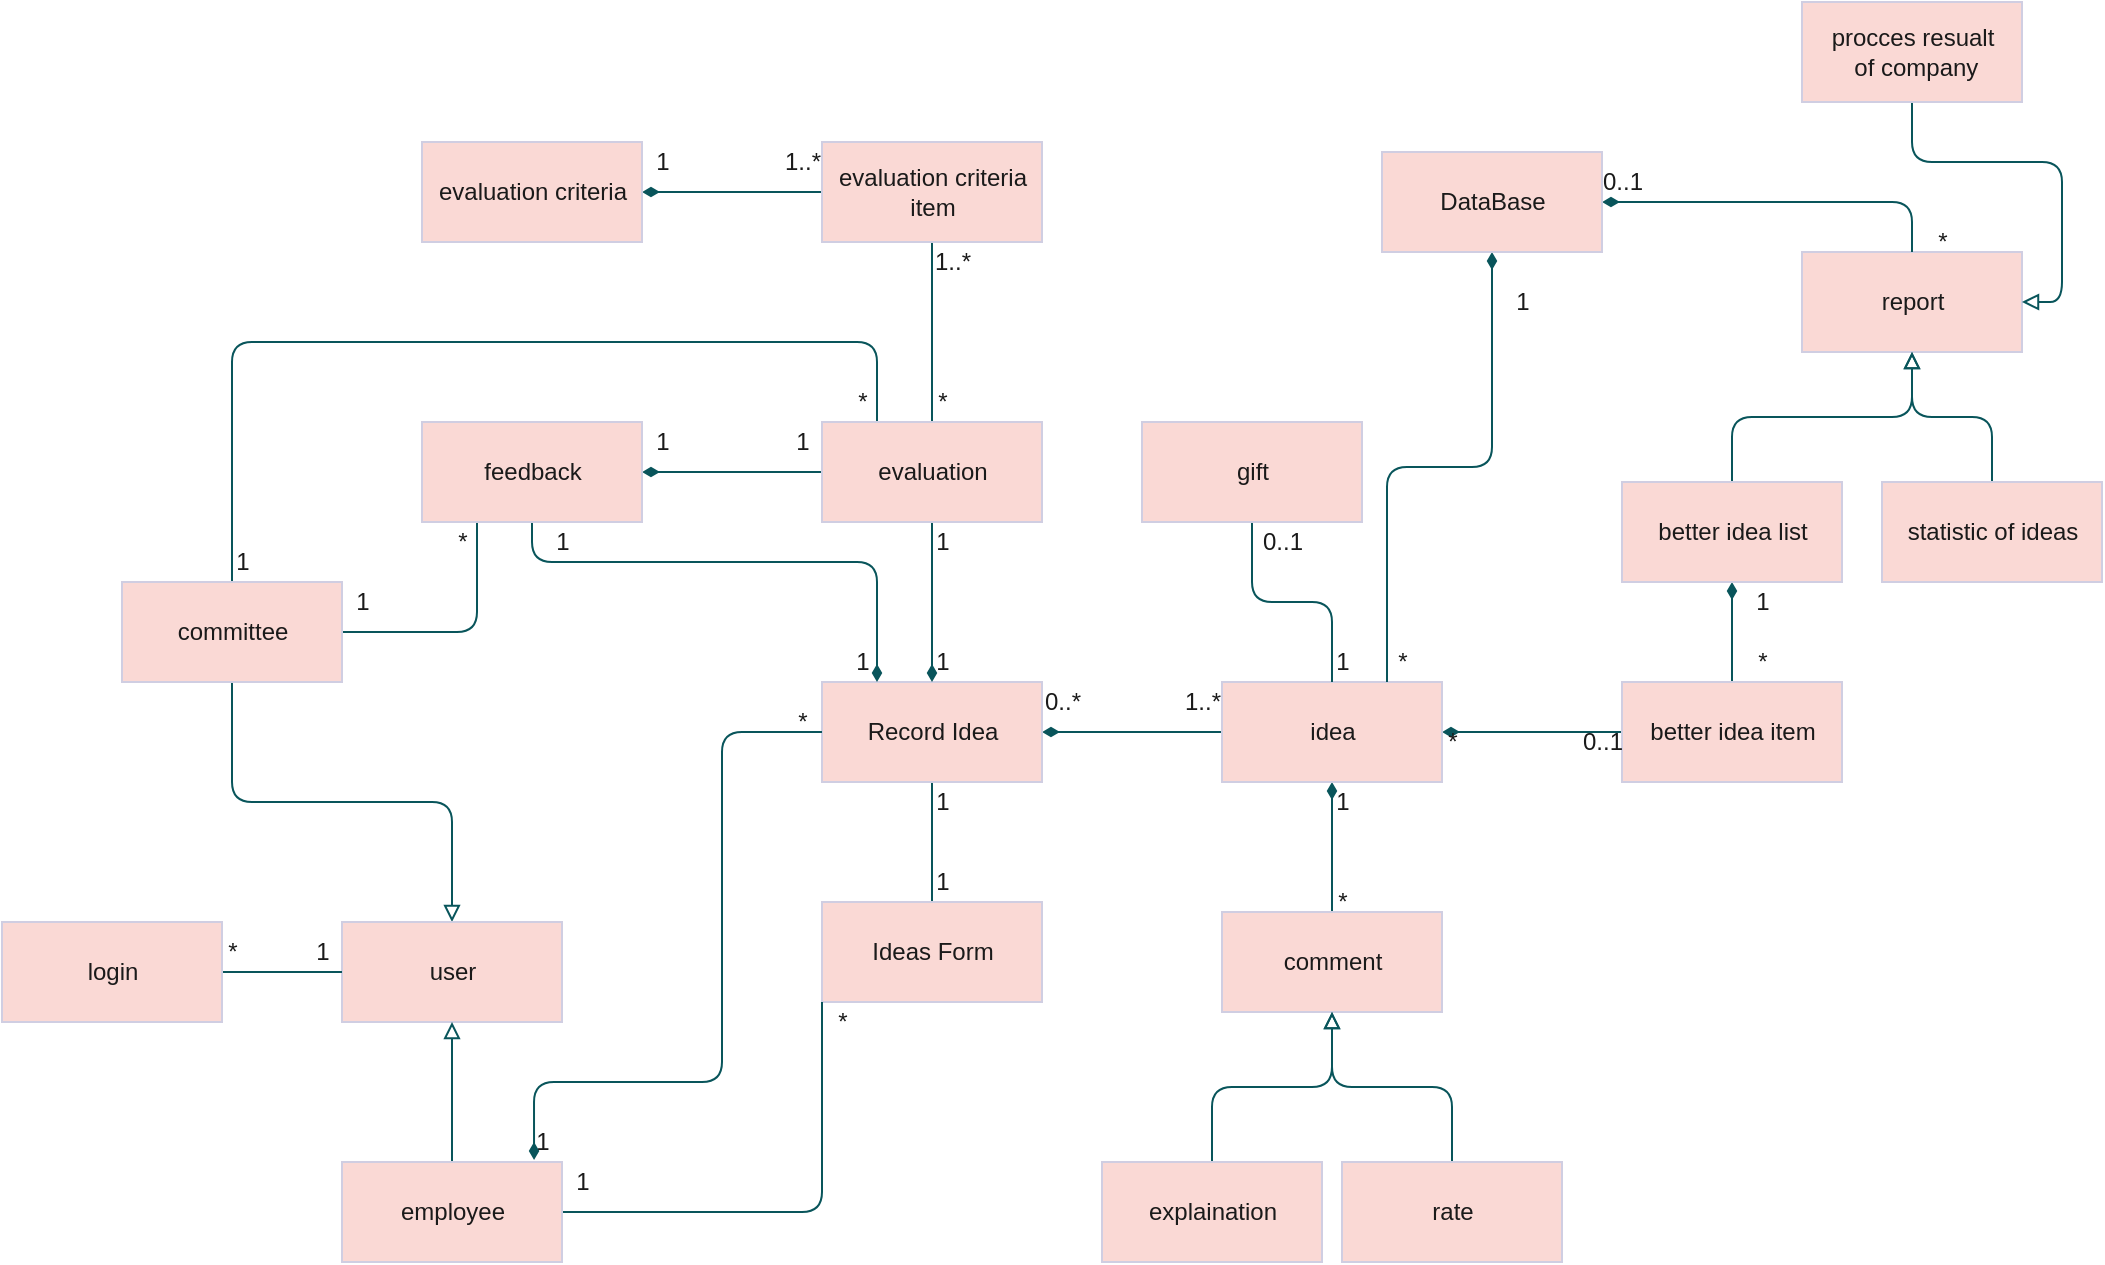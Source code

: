 <mxfile version="14.6.13" type="device"><diagram id="tKt17fCNfksmcJ60Jw_l" name="Page-1"><mxGraphModel dx="1995" dy="1825" grid="1" gridSize="10" guides="1" tooltips="1" connect="1" arrows="1" fold="1" page="1" pageScale="1" pageWidth="850" pageHeight="1100" math="0" shadow="0"><root><mxCell id="0"/><mxCell id="1" parent="0"/><mxCell id="5W4Wj0ErckDH0foG-5o1-32" style="edgeStyle=orthogonalEdgeStyle;curved=0;rounded=1;sketch=0;orthogonalLoop=1;jettySize=auto;html=1;entryX=0;entryY=0.5;entryDx=0;entryDy=0;fontColor=#1A1A1A;endArrow=none;endFill=0;strokeColor=#09555B;startArrow=diamondThin;startFill=1;" edge="1" parent="1" source="5W4Wj0ErckDH0foG-5o1-1" target="5W4Wj0ErckDH0foG-5o1-6"><mxGeometry relative="1" as="geometry"/></mxCell><mxCell id="5W4Wj0ErckDH0foG-5o1-35" style="edgeStyle=orthogonalEdgeStyle;curved=0;rounded=1;sketch=0;orthogonalLoop=1;jettySize=auto;html=1;entryX=0.5;entryY=0;entryDx=0;entryDy=0;fontColor=#1A1A1A;endArrow=none;endFill=0;strokeColor=#09555B;" edge="1" parent="1" source="5W4Wj0ErckDH0foG-5o1-1" target="5W4Wj0ErckDH0foG-5o1-13"><mxGeometry relative="1" as="geometry"/></mxCell><mxCell id="5W4Wj0ErckDH0foG-5o1-1" value="Record Idea" style="html=1;fillColor=#FAD9D5;strokeColor=#D0CEE2;fontColor=#1A1A1A;" vertex="1" parent="1"><mxGeometry x="320" y="-280" width="110" height="50" as="geometry"/></mxCell><mxCell id="5W4Wj0ErckDH0foG-5o1-47" style="edgeStyle=orthogonalEdgeStyle;curved=0;rounded=1;sketch=0;orthogonalLoop=1;jettySize=auto;html=1;entryX=0.5;entryY=1;entryDx=0;entryDy=0;fontColor=#1A1A1A;endArrow=diamondThin;endFill=1;strokeColor=#09555B;" edge="1" parent="1" source="5W4Wj0ErckDH0foG-5o1-2" target="5W4Wj0ErckDH0foG-5o1-6"><mxGeometry relative="1" as="geometry"/></mxCell><mxCell id="5W4Wj0ErckDH0foG-5o1-2" value="comment" style="html=1;fillColor=#FAD9D5;strokeColor=#D0CEE2;fontColor=#1A1A1A;" vertex="1" parent="1"><mxGeometry x="520" y="-165" width="110" height="50" as="geometry"/></mxCell><mxCell id="5W4Wj0ErckDH0foG-5o1-54" style="edgeStyle=orthogonalEdgeStyle;curved=0;rounded=1;sketch=0;orthogonalLoop=1;jettySize=auto;html=1;entryX=0.5;entryY=1;entryDx=0;entryDy=0;fontColor=#1A1A1A;endArrow=block;endFill=0;strokeColor=#09555B;" edge="1" parent="1" source="5W4Wj0ErckDH0foG-5o1-3" target="5W4Wj0ErckDH0foG-5o1-2"><mxGeometry relative="1" as="geometry"/></mxCell><mxCell id="5W4Wj0ErckDH0foG-5o1-3" value="rate" style="html=1;fillColor=#FAD9D5;strokeColor=#D0CEE2;fontColor=#1A1A1A;" vertex="1" parent="1"><mxGeometry x="580" y="-40" width="110" height="50" as="geometry"/></mxCell><mxCell id="5W4Wj0ErckDH0foG-5o1-27" style="edgeStyle=orthogonalEdgeStyle;curved=0;rounded=1;sketch=0;orthogonalLoop=1;jettySize=auto;html=1;entryX=0;entryY=0.5;entryDx=0;entryDy=0;fontColor=#1A1A1A;endArrow=none;endFill=0;strokeColor=#09555B;exitX=0.873;exitY=-0.02;exitDx=0;exitDy=0;exitPerimeter=0;startArrow=diamondThin;startFill=1;" edge="1" parent="1" source="5W4Wj0ErckDH0foG-5o1-20" target="5W4Wj0ErckDH0foG-5o1-1"><mxGeometry relative="1" as="geometry"><Array as="points"><mxPoint x="176" y="-80"/><mxPoint x="270" y="-80"/><mxPoint x="270" y="-255"/></Array></mxGeometry></mxCell><mxCell id="5W4Wj0ErckDH0foG-5o1-70" style="edgeStyle=orthogonalEdgeStyle;curved=0;rounded=1;sketch=0;orthogonalLoop=1;jettySize=auto;html=1;entryX=0.5;entryY=1;entryDx=0;entryDy=0;fontColor=#1A1A1A;endArrow=none;endFill=0;strokeColor=#09555B;startArrow=block;startFill=0;" edge="1" parent="1" source="5W4Wj0ErckDH0foG-5o1-4" target="5W4Wj0ErckDH0foG-5o1-7"><mxGeometry relative="1" as="geometry"/></mxCell><mxCell id="5W4Wj0ErckDH0foG-5o1-4" value="user" style="html=1;fillColor=#FAD9D5;strokeColor=#D0CEE2;fontColor=#1A1A1A;" vertex="1" parent="1"><mxGeometry x="80" y="-160" width="110" height="50" as="geometry"/></mxCell><mxCell id="5W4Wj0ErckDH0foG-5o1-53" style="edgeStyle=orthogonalEdgeStyle;curved=0;rounded=1;sketch=0;orthogonalLoop=1;jettySize=auto;html=1;entryX=0.5;entryY=1;entryDx=0;entryDy=0;fontColor=#1A1A1A;endArrow=block;endFill=0;strokeColor=#09555B;" edge="1" parent="1" source="5W4Wj0ErckDH0foG-5o1-5" target="5W4Wj0ErckDH0foG-5o1-2"><mxGeometry relative="1" as="geometry"/></mxCell><mxCell id="5W4Wj0ErckDH0foG-5o1-5" value="explaination" style="html=1;fillColor=#FAD9D5;strokeColor=#D0CEE2;fontColor=#1A1A1A;" vertex="1" parent="1"><mxGeometry x="460" y="-40" width="110" height="50" as="geometry"/></mxCell><mxCell id="5W4Wj0ErckDH0foG-5o1-84" style="edgeStyle=orthogonalEdgeStyle;curved=0;rounded=1;sketch=0;orthogonalLoop=1;jettySize=auto;html=1;fontColor=#1A1A1A;startArrow=diamondThin;startFill=1;endArrow=none;endFill=0;strokeColor=#09555B;" edge="1" parent="1" source="5W4Wj0ErckDH0foG-5o1-6" target="5W4Wj0ErckDH0foG-5o1-16"><mxGeometry relative="1" as="geometry"/></mxCell><mxCell id="5W4Wj0ErckDH0foG-5o1-6" value="idea" style="html=1;fillColor=#FAD9D5;strokeColor=#D0CEE2;fontColor=#1A1A1A;" vertex="1" parent="1"><mxGeometry x="520" y="-280" width="110" height="50" as="geometry"/></mxCell><mxCell id="5W4Wj0ErckDH0foG-5o1-72" style="edgeStyle=orthogonalEdgeStyle;curved=0;rounded=1;sketch=0;orthogonalLoop=1;jettySize=auto;html=1;entryX=0.25;entryY=1;entryDx=0;entryDy=0;fontColor=#1A1A1A;startArrow=none;startFill=0;endArrow=none;endFill=0;strokeColor=#09555B;" edge="1" parent="1" source="5W4Wj0ErckDH0foG-5o1-7" target="5W4Wj0ErckDH0foG-5o1-9"><mxGeometry relative="1" as="geometry"/></mxCell><mxCell id="5W4Wj0ErckDH0foG-5o1-75" style="edgeStyle=orthogonalEdgeStyle;curved=0;rounded=1;sketch=0;orthogonalLoop=1;jettySize=auto;html=1;entryX=0.25;entryY=0;entryDx=0;entryDy=0;fontColor=#1A1A1A;startArrow=none;startFill=0;endArrow=none;endFill=0;strokeColor=#09555B;" edge="1" parent="1" source="5W4Wj0ErckDH0foG-5o1-7" target="5W4Wj0ErckDH0foG-5o1-14"><mxGeometry relative="1" as="geometry"><Array as="points"><mxPoint x="25" y="-450"/><mxPoint x="348" y="-450"/></Array></mxGeometry></mxCell><mxCell id="5W4Wj0ErckDH0foG-5o1-7" value="committee" style="html=1;fillColor=#FAD9D5;strokeColor=#D0CEE2;fontColor=#1A1A1A;" vertex="1" parent="1"><mxGeometry x="-30" y="-330" width="110" height="50" as="geometry"/></mxCell><mxCell id="5W4Wj0ErckDH0foG-5o1-8" value="report" style="html=1;fillColor=#FAD9D5;strokeColor=#D0CEE2;fontColor=#1A1A1A;" vertex="1" parent="1"><mxGeometry x="810" y="-495" width="110" height="50" as="geometry"/></mxCell><mxCell id="5W4Wj0ErckDH0foG-5o1-55" style="edgeStyle=orthogonalEdgeStyle;curved=0;rounded=1;sketch=0;orthogonalLoop=1;jettySize=auto;html=1;entryX=0;entryY=0.5;entryDx=0;entryDy=0;fontColor=#1A1A1A;endArrow=none;endFill=0;strokeColor=#09555B;startArrow=diamondThin;startFill=1;" edge="1" parent="1" source="5W4Wj0ErckDH0foG-5o1-9" target="5W4Wj0ErckDH0foG-5o1-14"><mxGeometry relative="1" as="geometry"/></mxCell><mxCell id="5W4Wj0ErckDH0foG-5o1-58" style="edgeStyle=orthogonalEdgeStyle;curved=0;rounded=1;sketch=0;orthogonalLoop=1;jettySize=auto;html=1;entryX=0.25;entryY=0;entryDx=0;entryDy=0;fontColor=#1A1A1A;endArrow=diamondThin;endFill=1;strokeColor=#09555B;" edge="1" parent="1" source="5W4Wj0ErckDH0foG-5o1-9" target="5W4Wj0ErckDH0foG-5o1-1"><mxGeometry relative="1" as="geometry"><Array as="points"><mxPoint x="175" y="-340"/><mxPoint x="348" y="-340"/></Array></mxGeometry></mxCell><mxCell id="5W4Wj0ErckDH0foG-5o1-9" value="feedback" style="html=1;fillColor=#FAD9D5;strokeColor=#D0CEE2;fontColor=#1A1A1A;" vertex="1" parent="1"><mxGeometry x="120" y="-410" width="110" height="50" as="geometry"/></mxCell><mxCell id="5W4Wj0ErckDH0foG-5o1-64" style="edgeStyle=orthogonalEdgeStyle;curved=0;rounded=1;sketch=0;orthogonalLoop=1;jettySize=auto;html=1;entryX=0;entryY=0.5;entryDx=0;entryDy=0;fontColor=#1A1A1A;endArrow=none;endFill=0;strokeColor=#09555B;startArrow=diamondThin;startFill=1;" edge="1" parent="1" source="5W4Wj0ErckDH0foG-5o1-10" target="5W4Wj0ErckDH0foG-5o1-11"><mxGeometry relative="1" as="geometry"/></mxCell><mxCell id="5W4Wj0ErckDH0foG-5o1-10" value="evaluation criteria" style="html=1;fillColor=#FAD9D5;strokeColor=#D0CEE2;fontColor=#1A1A1A;" vertex="1" parent="1"><mxGeometry x="120" y="-550" width="110" height="50" as="geometry"/></mxCell><mxCell id="5W4Wj0ErckDH0foG-5o1-61" style="edgeStyle=orthogonalEdgeStyle;curved=0;rounded=1;sketch=0;orthogonalLoop=1;jettySize=auto;html=1;entryX=0.5;entryY=0;entryDx=0;entryDy=0;fontColor=#1A1A1A;endArrow=none;endFill=0;strokeColor=#09555B;" edge="1" parent="1" source="5W4Wj0ErckDH0foG-5o1-11" target="5W4Wj0ErckDH0foG-5o1-14"><mxGeometry relative="1" as="geometry"/></mxCell><mxCell id="5W4Wj0ErckDH0foG-5o1-11" value="evaluation criteria &lt;br&gt;item" style="html=1;fillColor=#FAD9D5;strokeColor=#D0CEE2;fontColor=#1A1A1A;" vertex="1" parent="1"><mxGeometry x="320" y="-550" width="110" height="50" as="geometry"/></mxCell><mxCell id="5W4Wj0ErckDH0foG-5o1-81" style="edgeStyle=orthogonalEdgeStyle;curved=0;rounded=1;sketch=0;orthogonalLoop=1;jettySize=auto;html=1;entryX=0.75;entryY=0;entryDx=0;entryDy=0;fontColor=#1A1A1A;startArrow=diamondThin;startFill=1;endArrow=none;endFill=0;strokeColor=#09555B;" edge="1" parent="1" source="5W4Wj0ErckDH0foG-5o1-12" target="5W4Wj0ErckDH0foG-5o1-6"><mxGeometry relative="1" as="geometry"/></mxCell><mxCell id="5W4Wj0ErckDH0foG-5o1-92" style="edgeStyle=orthogonalEdgeStyle;curved=0;rounded=1;sketch=0;orthogonalLoop=1;jettySize=auto;html=1;entryX=0.5;entryY=0;entryDx=0;entryDy=0;fontColor=#1A1A1A;startArrow=diamondThin;startFill=1;endArrow=none;endFill=0;strokeColor=#09555B;" edge="1" parent="1" source="5W4Wj0ErckDH0foG-5o1-12" target="5W4Wj0ErckDH0foG-5o1-8"><mxGeometry relative="1" as="geometry"/></mxCell><mxCell id="5W4Wj0ErckDH0foG-5o1-12" value="DataBase" style="html=1;fillColor=#FAD9D5;strokeColor=#D0CEE2;fontColor=#1A1A1A;" vertex="1" parent="1"><mxGeometry x="600" y="-545" width="110" height="50" as="geometry"/></mxCell><mxCell id="5W4Wj0ErckDH0foG-5o1-13" value="Ideas Form" style="html=1;fillColor=#FAD9D5;strokeColor=#D0CEE2;fontColor=#1A1A1A;" vertex="1" parent="1"><mxGeometry x="320" y="-170" width="110" height="50" as="geometry"/></mxCell><mxCell id="5W4Wj0ErckDH0foG-5o1-44" style="edgeStyle=orthogonalEdgeStyle;curved=0;rounded=1;sketch=0;orthogonalLoop=1;jettySize=auto;html=1;entryX=0.5;entryY=0;entryDx=0;entryDy=0;fontColor=#1A1A1A;endArrow=diamondThin;endFill=1;strokeColor=#09555B;" edge="1" parent="1" source="5W4Wj0ErckDH0foG-5o1-14" target="5W4Wj0ErckDH0foG-5o1-1"><mxGeometry relative="1" as="geometry"/></mxCell><mxCell id="5W4Wj0ErckDH0foG-5o1-14" value="evaluation" style="html=1;fillColor=#FAD9D5;strokeColor=#D0CEE2;fontColor=#1A1A1A;" vertex="1" parent="1"><mxGeometry x="320" y="-410" width="110" height="50" as="geometry"/></mxCell><mxCell id="5W4Wj0ErckDH0foG-5o1-67" style="edgeStyle=orthogonalEdgeStyle;curved=0;rounded=1;sketch=0;orthogonalLoop=1;jettySize=auto;html=1;entryX=0.5;entryY=0;entryDx=0;entryDy=0;fontColor=#1A1A1A;endArrow=none;endFill=0;strokeColor=#09555B;" edge="1" parent="1" source="5W4Wj0ErckDH0foG-5o1-15" target="5W4Wj0ErckDH0foG-5o1-6"><mxGeometry relative="1" as="geometry"/></mxCell><mxCell id="5W4Wj0ErckDH0foG-5o1-15" value="gift" style="html=1;fillColor=#FAD9D5;strokeColor=#D0CEE2;fontColor=#1A1A1A;" vertex="1" parent="1"><mxGeometry x="480" y="-410" width="110" height="50" as="geometry"/></mxCell><mxCell id="5W4Wj0ErckDH0foG-5o1-87" style="edgeStyle=orthogonalEdgeStyle;curved=0;rounded=1;sketch=0;orthogonalLoop=1;jettySize=auto;html=1;entryX=0.5;entryY=1;entryDx=0;entryDy=0;fontColor=#1A1A1A;startArrow=none;startFill=0;endArrow=diamondThin;endFill=1;strokeColor=#09555B;" edge="1" parent="1" source="5W4Wj0ErckDH0foG-5o1-16" target="5W4Wj0ErckDH0foG-5o1-17"><mxGeometry relative="1" as="geometry"/></mxCell><mxCell id="5W4Wj0ErckDH0foG-5o1-16" value="better idea item" style="html=1;fillColor=#FAD9D5;strokeColor=#D0CEE2;fontColor=#1A1A1A;" vertex="1" parent="1"><mxGeometry x="720" y="-280" width="110" height="50" as="geometry"/></mxCell><mxCell id="5W4Wj0ErckDH0foG-5o1-90" style="edgeStyle=orthogonalEdgeStyle;curved=0;rounded=1;sketch=0;orthogonalLoop=1;jettySize=auto;html=1;entryX=0.5;entryY=1;entryDx=0;entryDy=0;fontColor=#1A1A1A;startArrow=none;startFill=0;endArrow=block;endFill=0;strokeColor=#09555B;" edge="1" parent="1" source="5W4Wj0ErckDH0foG-5o1-17" target="5W4Wj0ErckDH0foG-5o1-8"><mxGeometry relative="1" as="geometry"/></mxCell><mxCell id="5W4Wj0ErckDH0foG-5o1-17" value="better idea list" style="html=1;fillColor=#FAD9D5;strokeColor=#D0CEE2;fontColor=#1A1A1A;" vertex="1" parent="1"><mxGeometry x="720" y="-380" width="110" height="50" as="geometry"/></mxCell><mxCell id="5W4Wj0ErckDH0foG-5o1-91" style="edgeStyle=orthogonalEdgeStyle;curved=0;rounded=1;sketch=0;orthogonalLoop=1;jettySize=auto;html=1;entryX=0.5;entryY=1;entryDx=0;entryDy=0;fontColor=#1A1A1A;startArrow=none;startFill=0;endArrow=block;endFill=0;strokeColor=#09555B;" edge="1" parent="1" source="5W4Wj0ErckDH0foG-5o1-19" target="5W4Wj0ErckDH0foG-5o1-8"><mxGeometry relative="1" as="geometry"/></mxCell><mxCell id="5W4Wj0ErckDH0foG-5o1-19" value="statistic of ideas" style="html=1;fillColor=#FAD9D5;strokeColor=#D0CEE2;fontColor=#1A1A1A;" vertex="1" parent="1"><mxGeometry x="850" y="-380" width="110" height="50" as="geometry"/></mxCell><mxCell id="5W4Wj0ErckDH0foG-5o1-78" style="edgeStyle=orthogonalEdgeStyle;curved=0;rounded=1;sketch=0;orthogonalLoop=1;jettySize=auto;html=1;entryX=0.5;entryY=1;entryDx=0;entryDy=0;fontColor=#1A1A1A;startArrow=none;startFill=0;endArrow=block;endFill=0;strokeColor=#09555B;" edge="1" parent="1" source="5W4Wj0ErckDH0foG-5o1-20" target="5W4Wj0ErckDH0foG-5o1-4"><mxGeometry relative="1" as="geometry"/></mxCell><mxCell id="5W4Wj0ErckDH0foG-5o1-80" style="edgeStyle=orthogonalEdgeStyle;curved=0;rounded=1;sketch=0;orthogonalLoop=1;jettySize=auto;html=1;entryX=0;entryY=1;entryDx=0;entryDy=0;fontColor=#1A1A1A;startArrow=none;startFill=0;endArrow=none;endFill=0;strokeColor=#09555B;" edge="1" parent="1" source="5W4Wj0ErckDH0foG-5o1-20" target="5W4Wj0ErckDH0foG-5o1-13"><mxGeometry relative="1" as="geometry"/></mxCell><mxCell id="5W4Wj0ErckDH0foG-5o1-20" value="employee" style="html=1;fillColor=#FAD9D5;strokeColor=#D0CEE2;fontColor=#1A1A1A;" vertex="1" parent="1"><mxGeometry x="80" y="-40" width="110" height="50" as="geometry"/></mxCell><mxCell id="5W4Wj0ErckDH0foG-5o1-24" style="edgeStyle=orthogonalEdgeStyle;curved=0;rounded=1;sketch=0;orthogonalLoop=1;jettySize=auto;html=1;fontColor=#1A1A1A;strokeColor=#09555B;endArrow=none;endFill=0;" edge="1" parent="1" source="5W4Wj0ErckDH0foG-5o1-21" target="5W4Wj0ErckDH0foG-5o1-4"><mxGeometry relative="1" as="geometry"/></mxCell><mxCell id="5W4Wj0ErckDH0foG-5o1-21" value="login" style="html=1;fillColor=#FAD9D5;strokeColor=#D0CEE2;fontColor=#1A1A1A;" vertex="1" parent="1"><mxGeometry x="-90" y="-160" width="110" height="50" as="geometry"/></mxCell><mxCell id="5W4Wj0ErckDH0foG-5o1-28" value="*" style="text;html=1;align=center;verticalAlign=middle;resizable=0;points=[];autosize=1;strokeColor=none;fontColor=#1A1A1A;" vertex="1" parent="1"><mxGeometry x="15" y="-155" width="20" height="20" as="geometry"/></mxCell><mxCell id="5W4Wj0ErckDH0foG-5o1-29" value="1" style="text;html=1;align=center;verticalAlign=middle;resizable=0;points=[];autosize=1;strokeColor=none;fontColor=#1A1A1A;" vertex="1" parent="1"><mxGeometry x="60" y="-155" width="20" height="20" as="geometry"/></mxCell><mxCell id="5W4Wj0ErckDH0foG-5o1-30" value="*" style="text;html=1;align=center;verticalAlign=middle;resizable=0;points=[];autosize=1;strokeColor=none;fontColor=#1A1A1A;" vertex="1" parent="1"><mxGeometry x="300" y="-270" width="20" height="20" as="geometry"/></mxCell><mxCell id="5W4Wj0ErckDH0foG-5o1-31" value="1" style="text;html=1;align=center;verticalAlign=middle;resizable=0;points=[];autosize=1;strokeColor=none;fontColor=#1A1A1A;" vertex="1" parent="1"><mxGeometry x="170" y="-60" width="20" height="20" as="geometry"/></mxCell><mxCell id="5W4Wj0ErckDH0foG-5o1-33" value="1..*" style="text;html=1;align=center;verticalAlign=middle;resizable=0;points=[];autosize=1;strokeColor=none;fontColor=#1A1A1A;" vertex="1" parent="1"><mxGeometry x="495" y="-280" width="30" height="20" as="geometry"/></mxCell><mxCell id="5W4Wj0ErckDH0foG-5o1-34" value="0..*" style="text;html=1;align=center;verticalAlign=middle;resizable=0;points=[];autosize=1;strokeColor=none;fontColor=#1A1A1A;" vertex="1" parent="1"><mxGeometry x="425" y="-280" width="30" height="20" as="geometry"/></mxCell><mxCell id="5W4Wj0ErckDH0foG-5o1-36" value="1" style="text;html=1;align=center;verticalAlign=middle;resizable=0;points=[];autosize=1;strokeColor=none;fontColor=#1A1A1A;" vertex="1" parent="1"><mxGeometry x="370" y="-230" width="20" height="20" as="geometry"/></mxCell><mxCell id="5W4Wj0ErckDH0foG-5o1-37" value="1" style="text;html=1;align=center;verticalAlign=middle;resizable=0;points=[];autosize=1;strokeColor=none;fontColor=#1A1A1A;" vertex="1" parent="1"><mxGeometry x="370" y="-190" width="20" height="20" as="geometry"/></mxCell><mxCell id="5W4Wj0ErckDH0foG-5o1-39" value="1" style="text;html=1;align=center;verticalAlign=middle;resizable=0;points=[];autosize=1;strokeColor=none;fontColor=#1A1A1A;" vertex="1" parent="1"><mxGeometry x="190" y="-40" width="20" height="20" as="geometry"/></mxCell><mxCell id="5W4Wj0ErckDH0foG-5o1-40" value="*" style="text;html=1;align=center;verticalAlign=middle;resizable=0;points=[];autosize=1;strokeColor=none;fontColor=#1A1A1A;" vertex="1" parent="1"><mxGeometry x="320" y="-120" width="20" height="20" as="geometry"/></mxCell><mxCell id="5W4Wj0ErckDH0foG-5o1-45" value="1" style="text;html=1;align=center;verticalAlign=middle;resizable=0;points=[];autosize=1;strokeColor=none;fontColor=#1A1A1A;" vertex="1" parent="1"><mxGeometry x="370" y="-360" width="20" height="20" as="geometry"/></mxCell><mxCell id="5W4Wj0ErckDH0foG-5o1-46" value="1" style="text;html=1;align=center;verticalAlign=middle;resizable=0;points=[];autosize=1;strokeColor=none;fontColor=#1A1A1A;" vertex="1" parent="1"><mxGeometry x="370" y="-300" width="20" height="20" as="geometry"/></mxCell><mxCell id="5W4Wj0ErckDH0foG-5o1-49" value="*" style="text;html=1;align=center;verticalAlign=middle;resizable=0;points=[];autosize=1;strokeColor=none;fontColor=#1A1A1A;" vertex="1" parent="1"><mxGeometry x="570" y="-180" width="20" height="20" as="geometry"/></mxCell><mxCell id="5W4Wj0ErckDH0foG-5o1-50" value="1" style="text;html=1;align=center;verticalAlign=middle;resizable=0;points=[];autosize=1;strokeColor=none;fontColor=#1A1A1A;" vertex="1" parent="1"><mxGeometry x="570" y="-230" width="20" height="20" as="geometry"/></mxCell><mxCell id="5W4Wj0ErckDH0foG-5o1-56" value="1" style="text;html=1;align=center;verticalAlign=middle;resizable=0;points=[];autosize=1;strokeColor=none;fontColor=#1A1A1A;" vertex="1" parent="1"><mxGeometry x="300" y="-410" width="20" height="20" as="geometry"/></mxCell><mxCell id="5W4Wj0ErckDH0foG-5o1-57" value="1" style="text;html=1;align=center;verticalAlign=middle;resizable=0;points=[];autosize=1;strokeColor=none;fontColor=#1A1A1A;" vertex="1" parent="1"><mxGeometry x="230" y="-410" width="20" height="20" as="geometry"/></mxCell><mxCell id="5W4Wj0ErckDH0foG-5o1-59" value="1" style="text;html=1;align=center;verticalAlign=middle;resizable=0;points=[];autosize=1;strokeColor=none;fontColor=#1A1A1A;" vertex="1" parent="1"><mxGeometry x="330" y="-300" width="20" height="20" as="geometry"/></mxCell><mxCell id="5W4Wj0ErckDH0foG-5o1-60" value="1" style="text;html=1;align=center;verticalAlign=middle;resizable=0;points=[];autosize=1;strokeColor=none;fontColor=#1A1A1A;" vertex="1" parent="1"><mxGeometry x="180" y="-360" width="20" height="20" as="geometry"/></mxCell><mxCell id="5W4Wj0ErckDH0foG-5o1-62" value="*" style="text;html=1;align=center;verticalAlign=middle;resizable=0;points=[];autosize=1;strokeColor=none;fontColor=#1A1A1A;" vertex="1" parent="1"><mxGeometry x="370" y="-430" width="20" height="20" as="geometry"/></mxCell><mxCell id="5W4Wj0ErckDH0foG-5o1-63" value="1..*" style="text;html=1;align=center;verticalAlign=middle;resizable=0;points=[];autosize=1;strokeColor=none;fontColor=#1A1A1A;" vertex="1" parent="1"><mxGeometry x="370" y="-500" width="30" height="20" as="geometry"/></mxCell><mxCell id="5W4Wj0ErckDH0foG-5o1-65" value="1..*" style="text;html=1;align=center;verticalAlign=middle;resizable=0;points=[];autosize=1;strokeColor=none;fontColor=#1A1A1A;" vertex="1" parent="1"><mxGeometry x="295" y="-550" width="30" height="20" as="geometry"/></mxCell><mxCell id="5W4Wj0ErckDH0foG-5o1-66" value="1" style="text;html=1;align=center;verticalAlign=middle;resizable=0;points=[];autosize=1;strokeColor=none;fontColor=#1A1A1A;" vertex="1" parent="1"><mxGeometry x="230" y="-550" width="20" height="20" as="geometry"/></mxCell><mxCell id="5W4Wj0ErckDH0foG-5o1-68" value="1" style="text;html=1;align=center;verticalAlign=middle;resizable=0;points=[];autosize=1;strokeColor=none;fontColor=#1A1A1A;" vertex="1" parent="1"><mxGeometry x="570" y="-300" width="20" height="20" as="geometry"/></mxCell><mxCell id="5W4Wj0ErckDH0foG-5o1-69" value="0..1" style="text;html=1;align=center;verticalAlign=middle;resizable=0;points=[];autosize=1;strokeColor=none;fontColor=#1A1A1A;" vertex="1" parent="1"><mxGeometry x="530" y="-360" width="40" height="20" as="geometry"/></mxCell><mxCell id="5W4Wj0ErckDH0foG-5o1-73" value="*" style="text;html=1;align=center;verticalAlign=middle;resizable=0;points=[];autosize=1;strokeColor=none;fontColor=#1A1A1A;" vertex="1" parent="1"><mxGeometry x="130" y="-360" width="20" height="20" as="geometry"/></mxCell><mxCell id="5W4Wj0ErckDH0foG-5o1-74" value="1" style="text;html=1;align=center;verticalAlign=middle;resizable=0;points=[];autosize=1;strokeColor=none;fontColor=#1A1A1A;" vertex="1" parent="1"><mxGeometry x="80" y="-330" width="20" height="20" as="geometry"/></mxCell><mxCell id="5W4Wj0ErckDH0foG-5o1-76" value="1" style="text;html=1;align=center;verticalAlign=middle;resizable=0;points=[];autosize=1;strokeColor=none;fontColor=#1A1A1A;" vertex="1" parent="1"><mxGeometry x="20" y="-350" width="20" height="20" as="geometry"/></mxCell><mxCell id="5W4Wj0ErckDH0foG-5o1-77" value="*" style="text;html=1;align=center;verticalAlign=middle;resizable=0;points=[];autosize=1;strokeColor=none;fontColor=#1A1A1A;" vertex="1" parent="1"><mxGeometry x="330" y="-430" width="20" height="20" as="geometry"/></mxCell><mxCell id="5W4Wj0ErckDH0foG-5o1-82" value="1" style="text;html=1;align=center;verticalAlign=middle;resizable=0;points=[];autosize=1;strokeColor=none;fontColor=#1A1A1A;" vertex="1" parent="1"><mxGeometry x="660" y="-480" width="20" height="20" as="geometry"/></mxCell><mxCell id="5W4Wj0ErckDH0foG-5o1-83" value="*" style="text;html=1;align=center;verticalAlign=middle;resizable=0;points=[];autosize=1;strokeColor=none;fontColor=#1A1A1A;" vertex="1" parent="1"><mxGeometry x="600" y="-300" width="20" height="20" as="geometry"/></mxCell><mxCell id="5W4Wj0ErckDH0foG-5o1-85" value="0..1" style="text;html=1;align=center;verticalAlign=middle;resizable=0;points=[];autosize=1;strokeColor=none;fontColor=#1A1A1A;" vertex="1" parent="1"><mxGeometry x="690" y="-260" width="40" height="20" as="geometry"/></mxCell><mxCell id="5W4Wj0ErckDH0foG-5o1-86" value="*" style="text;html=1;align=center;verticalAlign=middle;resizable=0;points=[];autosize=1;strokeColor=none;fontColor=#1A1A1A;" vertex="1" parent="1"><mxGeometry x="625" y="-260" width="20" height="20" as="geometry"/></mxCell><mxCell id="5W4Wj0ErckDH0foG-5o1-88" value="*" style="text;html=1;align=center;verticalAlign=middle;resizable=0;points=[];autosize=1;strokeColor=none;fontColor=#1A1A1A;" vertex="1" parent="1"><mxGeometry x="780" y="-300" width="20" height="20" as="geometry"/></mxCell><mxCell id="5W4Wj0ErckDH0foG-5o1-89" value="1" style="text;html=1;align=center;verticalAlign=middle;resizable=0;points=[];autosize=1;strokeColor=none;fontColor=#1A1A1A;" vertex="1" parent="1"><mxGeometry x="780" y="-330" width="20" height="20" as="geometry"/></mxCell><mxCell id="5W4Wj0ErckDH0foG-5o1-93" value="*" style="text;html=1;align=center;verticalAlign=middle;resizable=0;points=[];autosize=1;strokeColor=none;fontColor=#1A1A1A;" vertex="1" parent="1"><mxGeometry x="870" y="-510" width="20" height="20" as="geometry"/></mxCell><mxCell id="5W4Wj0ErckDH0foG-5o1-94" value="0..1" style="text;html=1;align=center;verticalAlign=middle;resizable=0;points=[];autosize=1;strokeColor=none;fontColor=#1A1A1A;" vertex="1" parent="1"><mxGeometry x="700" y="-540" width="40" height="20" as="geometry"/></mxCell><mxCell id="5W4Wj0ErckDH0foG-5o1-96" style="edgeStyle=orthogonalEdgeStyle;curved=0;rounded=1;sketch=0;orthogonalLoop=1;jettySize=auto;html=1;entryX=1;entryY=0.5;entryDx=0;entryDy=0;fontColor=#1A1A1A;startArrow=none;startFill=0;endArrow=block;endFill=0;strokeColor=#09555B;" edge="1" parent="1" source="5W4Wj0ErckDH0foG-5o1-95" target="5W4Wj0ErckDH0foG-5o1-8"><mxGeometry relative="1" as="geometry"><Array as="points"><mxPoint x="865" y="-540"/><mxPoint x="940" y="-540"/><mxPoint x="940" y="-470"/></Array></mxGeometry></mxCell><mxCell id="5W4Wj0ErckDH0foG-5o1-95" value="procces resualt&lt;br&gt;&amp;nbsp;of company" style="html=1;rounded=0;sketch=0;fontColor=#1A1A1A;strokeColor=#D0CEE2;fillColor=#FAD9D5;" vertex="1" parent="1"><mxGeometry x="810" y="-620" width="110" height="50" as="geometry"/></mxCell></root></mxGraphModel></diagram></mxfile>